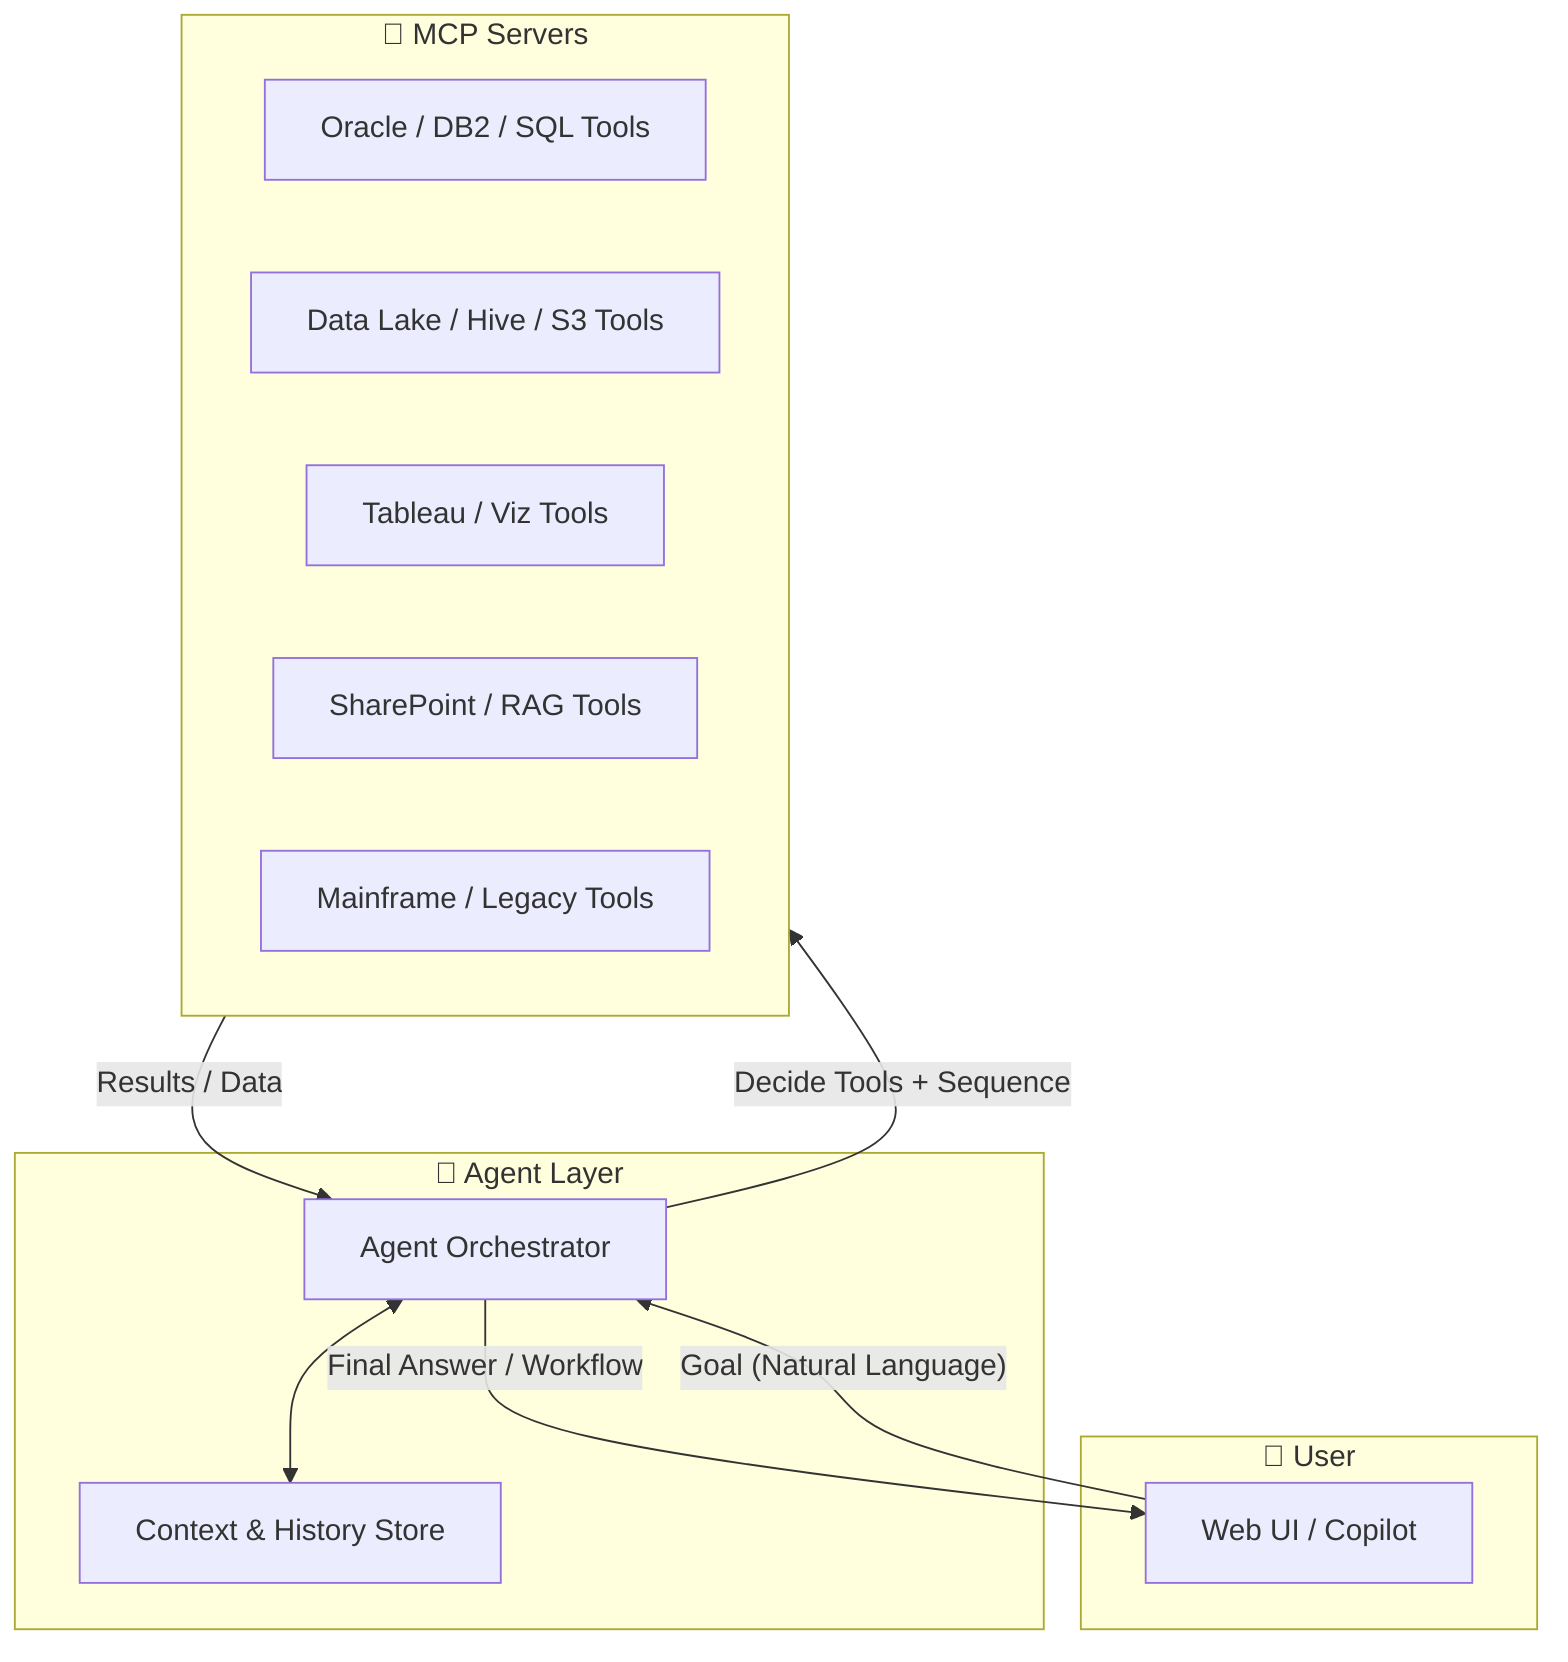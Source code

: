 flowchart TD
    subgraph User["🧑 User"]
        UI["Web UI / Copilot"]
    end

    subgraph Agent["🤖 Agent Layer"]
        Planner["Agent Orchestrator"]
        Memory["Context & History Store"]
    end

    subgraph MCP["🔌 MCP Servers"]
        DB["Oracle / DB2 / SQL Tools"]
        DataLake["Data Lake / Hive / S3 Tools"]
        Tableau["Tableau / Viz Tools"]
        Docs["SharePoint / RAG Tools"]
        Mainframe["Mainframe / Legacy Tools"]
    end

    UI -->|"Goal (Natural Language)"| Planner
    Planner -->|"Decide Tools + Sequence"| MCP
    MCP -->|"Results / Data"| Planner
    Planner -->|"Final Answer / Workflow"| UI
    Planner <--> Memory